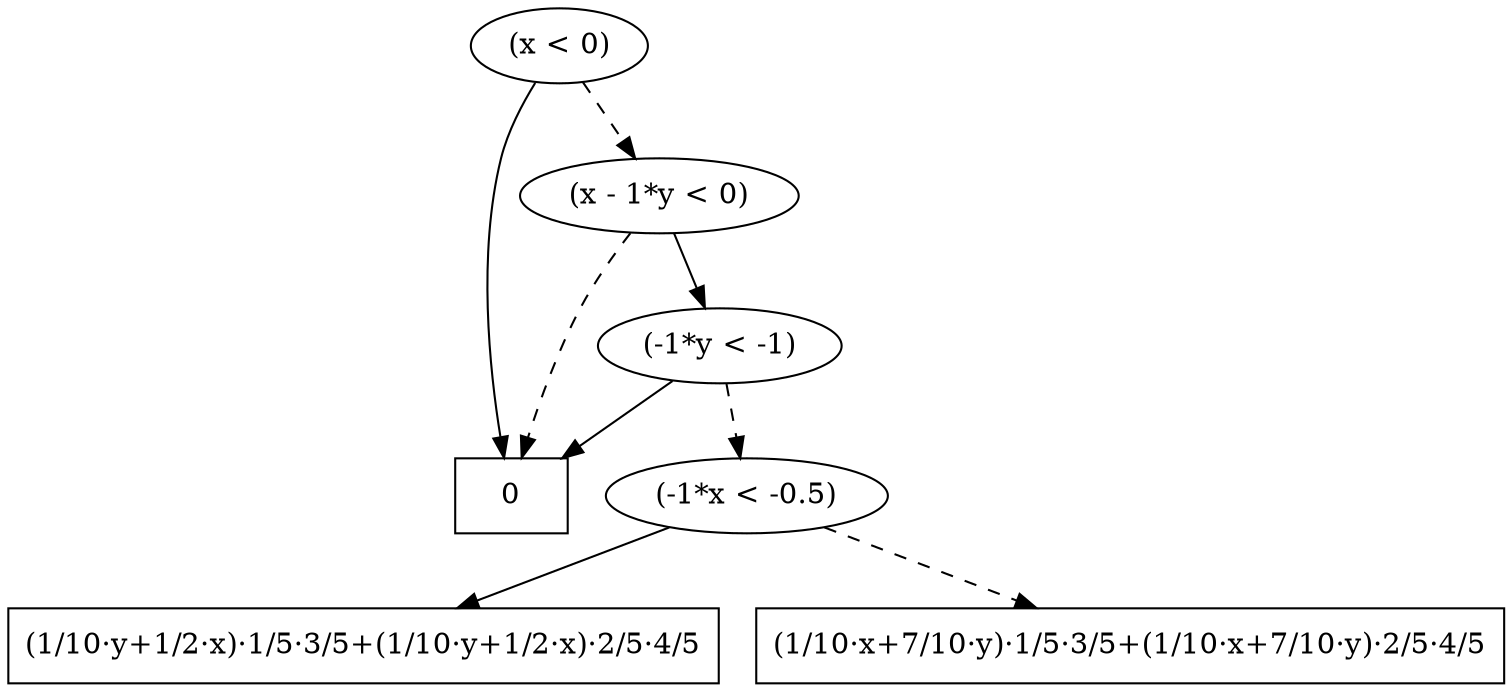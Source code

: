 digraph G {
	rankdir = TB;
	226 [label="(x < 0)", shape=""]
	226 -> 1
	226 -> 225 [style=dashed]
	{rank = same; 226;}
	1 [label="0", shape="box"]
	223 [label="(-1*x < -0.5)", shape=""]
	223 -> 221
	223 -> 222 [style=dashed]
	{rank = same; 1; 223;}
	225 [label="(x - 1*y < 0)", shape=""]
	225 -> 224
	225 -> 1 [style=dashed]
	{rank = same; 225;}
	224 [label="(-1*y < -1)", shape=""]
	224 -> 1
	224 -> 223 [style=dashed]
	{rank = same; 224;}
	221 [label="(1/10·y+1/2·x)·1/5·3/5+(1/10·y+1/2·x)·2/5·4/5", shape="box"]
	222 [label="(1/10·x+7/10·y)·1/5·3/5+(1/10·x+7/10·y)·2/5·4/5", shape="box"]
	{rank = same; 221; 222;}
}
